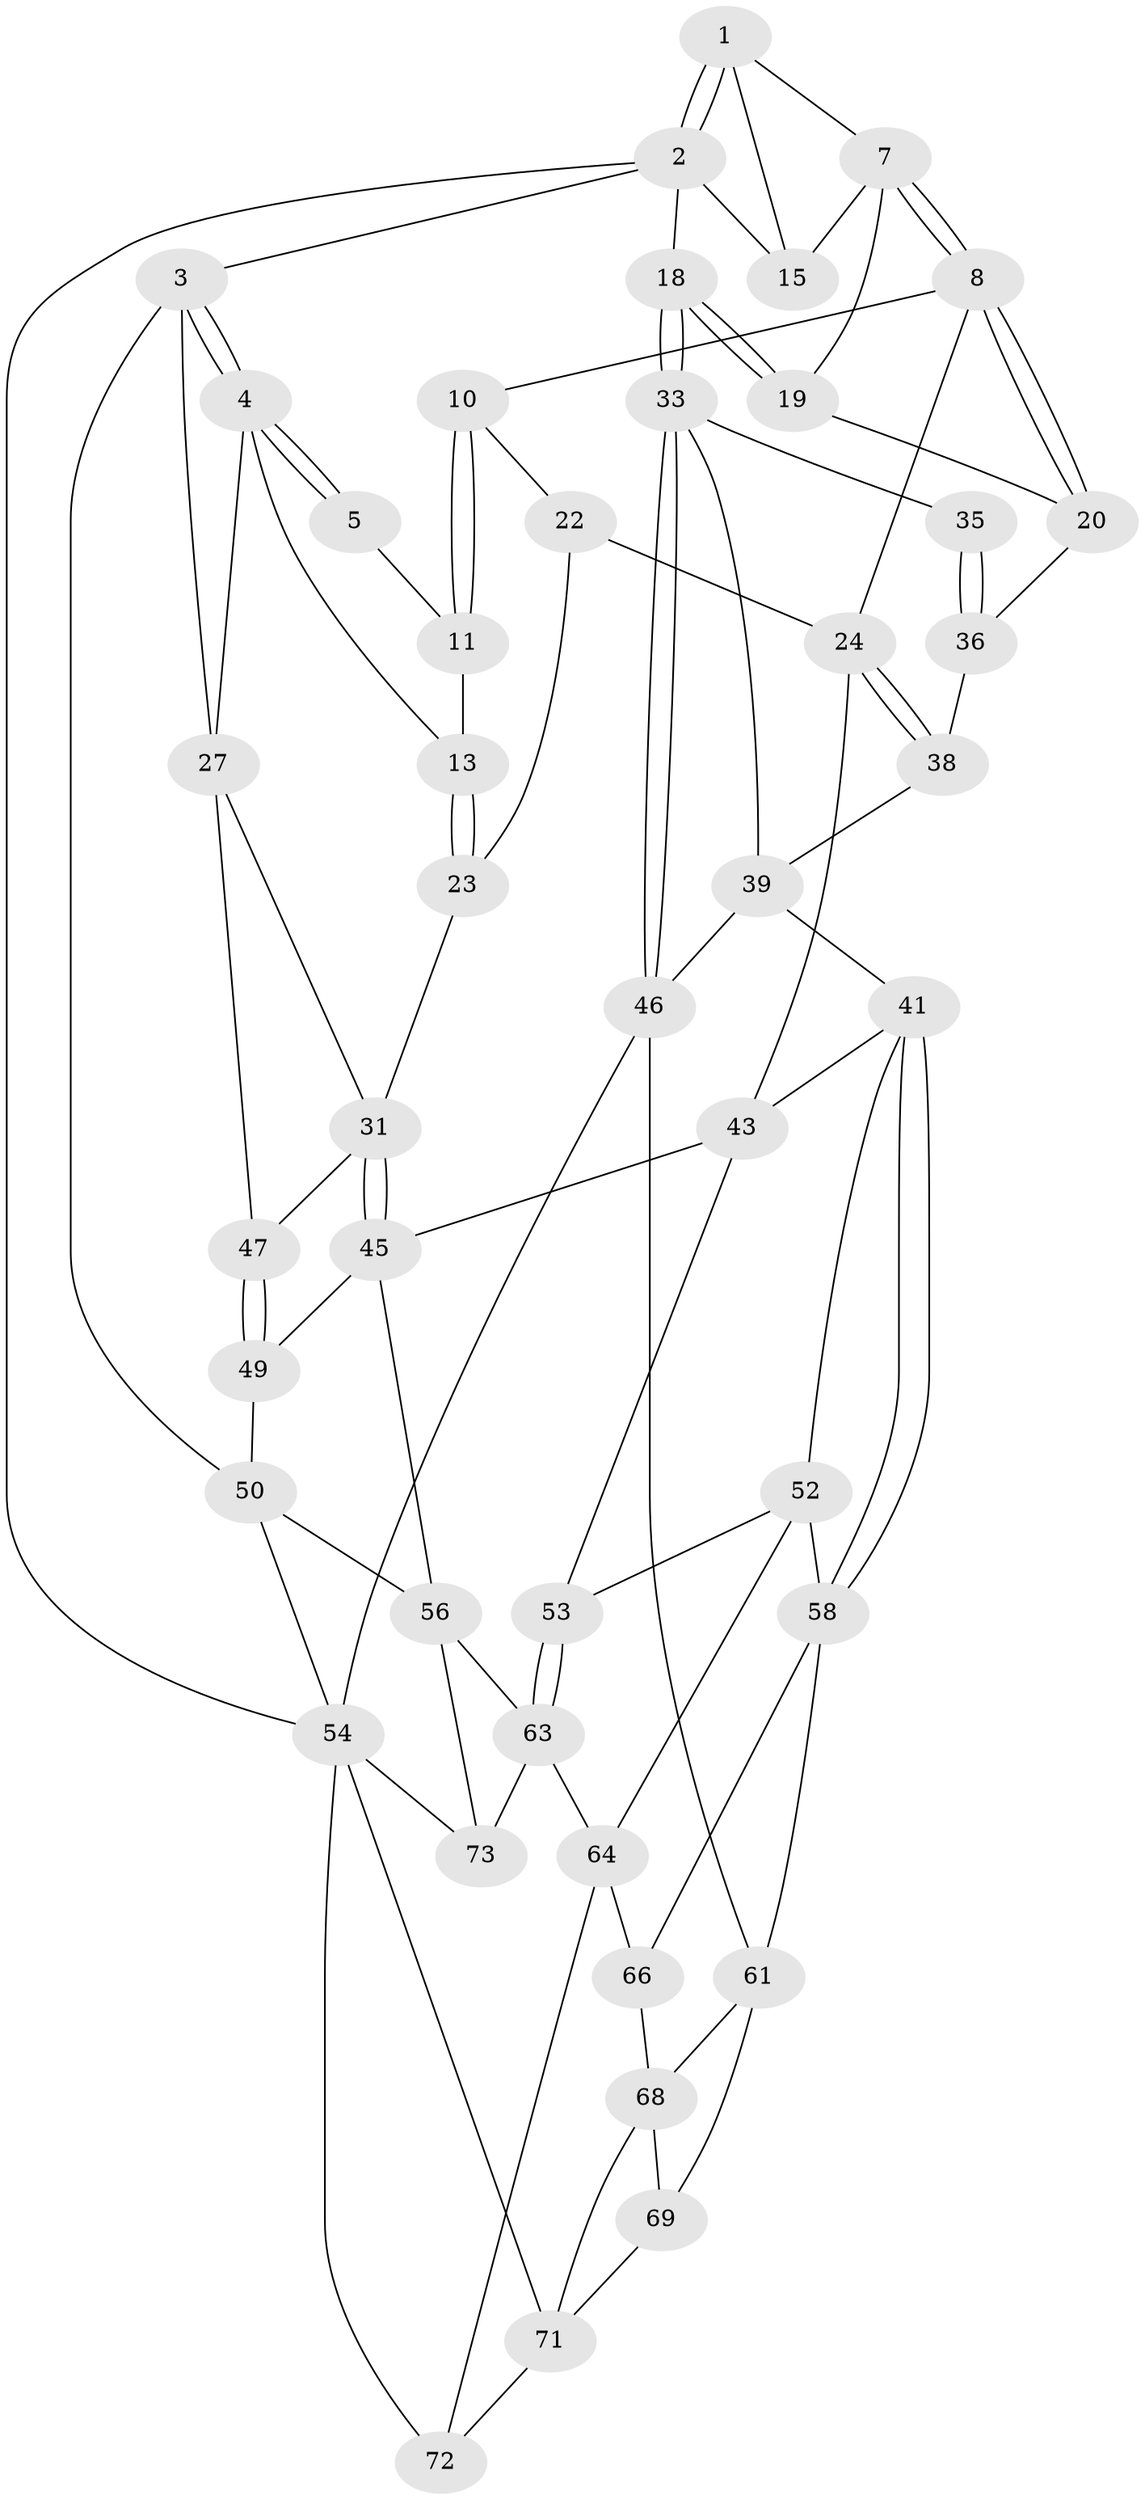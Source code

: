 // Generated by graph-tools (version 1.1) at 2025/24/03/03/25 07:24:39]
// undirected, 45 vertices, 96 edges
graph export_dot {
graph [start="1"]
  node [color=gray90,style=filled];
  1 [pos="+0.6626927135667385+0",super="+6"];
  2 [pos="+1+0",super="+16"];
  3 [pos="+0+0",super="+29"];
  4 [pos="+0+0",super="+12"];
  5 [pos="+0.5587362532298402+0"];
  7 [pos="+0.7627137323745308+0.0986211548329066",super="+17"];
  8 [pos="+0.7480825227852391+0.21924250722969518",super="+9"];
  10 [pos="+0.6320428290106302+0.23147781493414124",super="+21"];
  11 [pos="+0.5480120553284732+0",super="+14"];
  13 [pos="+0.4372337687169189+0.18561490297310904"];
  15 [pos="+0.905393794456869+0.07564730811993875"];
  18 [pos="+1+0.217468399076804"];
  19 [pos="+0.927650767667681+0.17426586305600728"];
  20 [pos="+0.82075286103575+0.248865214496345"];
  22 [pos="+0.5178652247193596+0.30104539701688443",super="+26"];
  23 [pos="+0.43859848129054657+0.2819305339945974",super="+30"];
  24 [pos="+0.6780533138952876+0.37822533929071334",super="+25"];
  27 [pos="+0.2691149556540645+0.3809890017156023",super="+28"];
  31 [pos="+0.28605544217270945+0.39217237461890947",super="+32"];
  33 [pos="+1+0.44776532204459907",super="+34"];
  35 [pos="+0.9334325363547775+0.36254710832219456"];
  36 [pos="+0.8272994836610242+0.2576985384494924",super="+37"];
  38 [pos="+0.6905844778583619+0.3844369945088855"];
  39 [pos="+0.7097461484724411+0.4030444837527902",super="+40"];
  41 [pos="+0.7363961557985366+0.6148525380883224",super="+42"];
  43 [pos="+0.5776030727757652+0.45606429106679197",super="+44"];
  45 [pos="+0.3933912515311969+0.5618498280017801",super="+48"];
  46 [pos="+1+0.5120128452135825",super="+55"];
  47 [pos="+0.16754604943540385+0.5675530989287655"];
  49 [pos="+0.18014477951666807+0.6167610437125685"];
  50 [pos="+0+0.4728368303662934",super="+51"];
  52 [pos="+0.4879758836885783+0.6703592884730921",super="+60"];
  53 [pos="+0.4546761178803434+0.6551908572365315"];
  54 [pos="+1+1",super="+74"];
  56 [pos="+0.15216318903506265+0.7274217516289273",super="+57"];
  58 [pos="+0.7165736454280686+0.7063896859107229",super="+59"];
  61 [pos="+0.8293811583670633+0.8082912776707946",super="+62"];
  63 [pos="+0.3706920082492005+0.8351468070136372",super="+65"];
  64 [pos="+0.5478226005014535+0.8511256705130442",super="+67"];
  66 [pos="+0.6232292444871527+0.8805964943313312"];
  68 [pos="+0.690164131359866+0.8723635562652866",super="+70"];
  69 [pos="+0.7741614538497578+0.9900830820615052"];
  71 [pos="+0.676956421598777+1",super="+75"];
  72 [pos="+0.4605644405974934+1"];
  73 [pos="+0.34958753337704357+1"];
  1 -- 2;
  1 -- 2;
  1 -- 7;
  1 -- 15;
  2 -- 3;
  2 -- 54;
  2 -- 18;
  2 -- 15;
  3 -- 4;
  3 -- 4;
  3 -- 50 [weight=2];
  3 -- 27;
  4 -- 5;
  4 -- 5;
  4 -- 27;
  4 -- 13;
  5 -- 11;
  7 -- 8;
  7 -- 8;
  7 -- 19;
  7 -- 15;
  8 -- 20;
  8 -- 20;
  8 -- 24;
  8 -- 10;
  10 -- 11 [weight=2];
  10 -- 11;
  10 -- 22;
  11 -- 13;
  13 -- 23;
  13 -- 23;
  18 -- 19;
  18 -- 19;
  18 -- 33;
  18 -- 33;
  19 -- 20;
  20 -- 36;
  22 -- 23 [weight=2];
  22 -- 24;
  23 -- 31;
  24 -- 38;
  24 -- 38;
  24 -- 43;
  27 -- 31;
  27 -- 47;
  31 -- 45;
  31 -- 45;
  31 -- 47;
  33 -- 46;
  33 -- 46;
  33 -- 35;
  33 -- 39;
  35 -- 36 [weight=2];
  35 -- 36;
  36 -- 38;
  38 -- 39;
  39 -- 41;
  39 -- 46;
  41 -- 58;
  41 -- 58;
  41 -- 43;
  41 -- 52;
  43 -- 45;
  43 -- 53;
  45 -- 56;
  45 -- 49;
  46 -- 61;
  46 -- 54;
  47 -- 49;
  47 -- 49;
  49 -- 50;
  50 -- 56;
  50 -- 54;
  52 -- 53;
  52 -- 64;
  52 -- 58;
  53 -- 63;
  53 -- 63;
  54 -- 71;
  54 -- 72;
  54 -- 73;
  56 -- 63;
  56 -- 73;
  58 -- 66;
  58 -- 61;
  61 -- 69;
  61 -- 68;
  63 -- 64;
  63 -- 73;
  64 -- 66;
  64 -- 72;
  66 -- 68;
  68 -- 69;
  68 -- 71;
  69 -- 71;
  71 -- 72;
}
